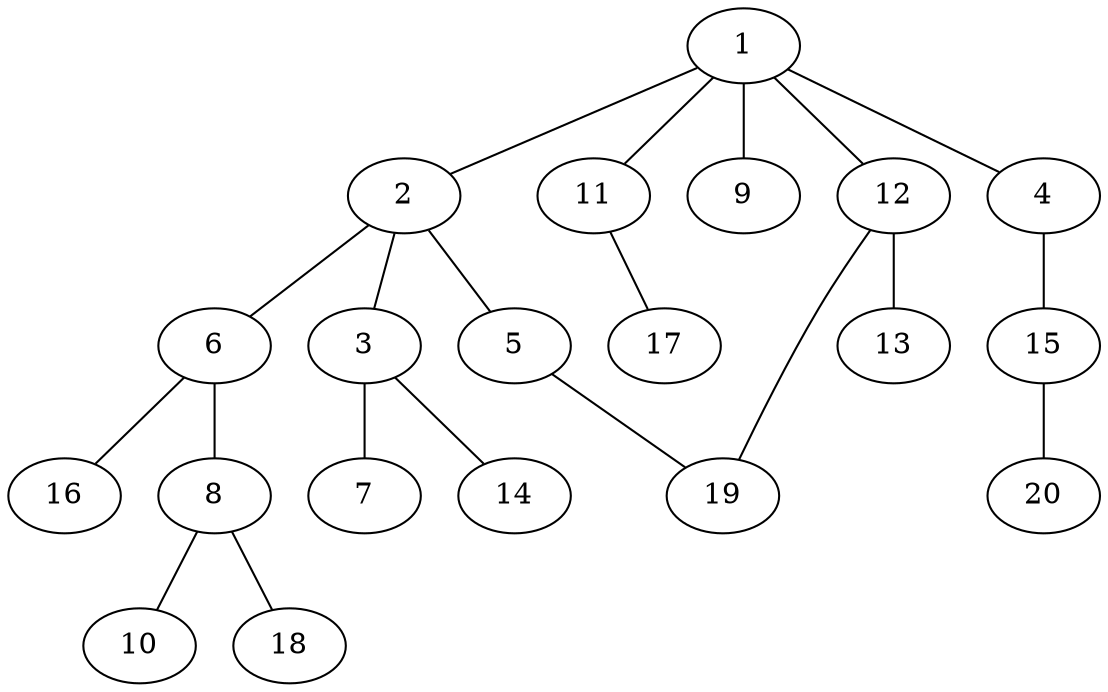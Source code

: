 graph graphname {1--2
1--4
1--9
1--11
1--12
2--3
2--5
2--6
3--7
3--14
4--15
5--19
6--8
6--16
8--10
8--18
11--17
12--13
12--19
15--20
}